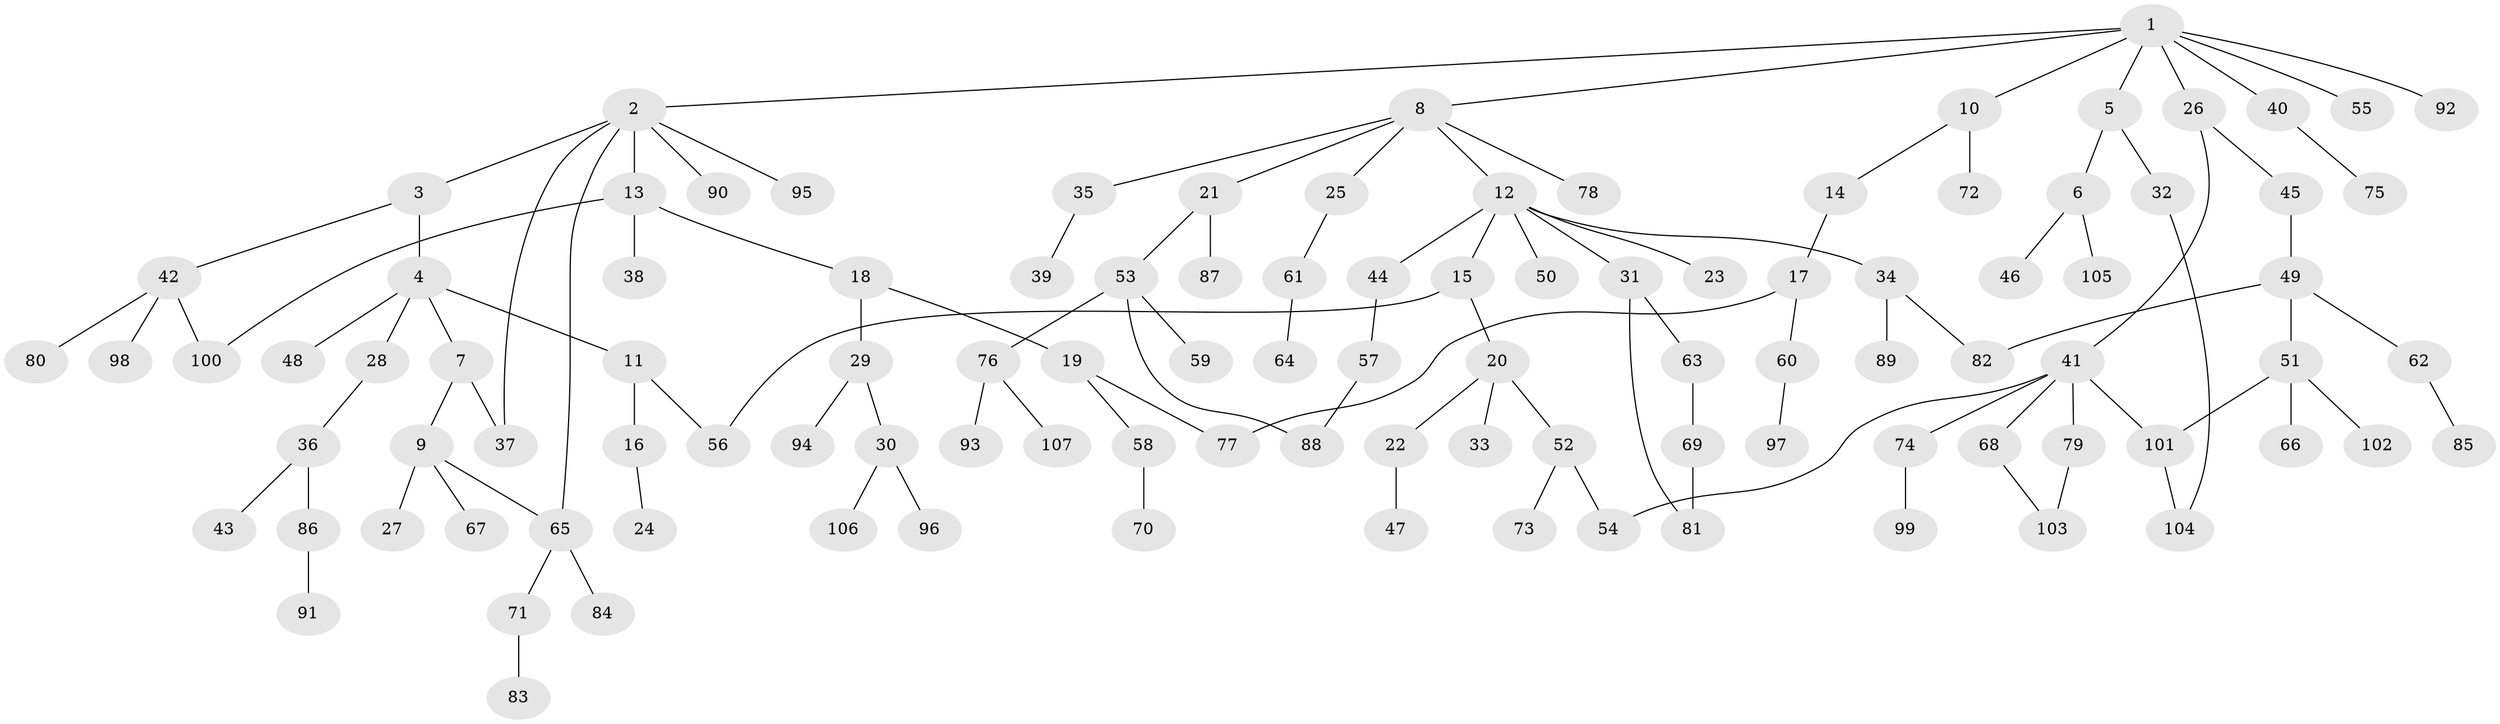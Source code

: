 // Generated by graph-tools (version 1.1) at 2025/49/03/09/25 03:49:19]
// undirected, 107 vertices, 118 edges
graph export_dot {
graph [start="1"]
  node [color=gray90,style=filled];
  1;
  2;
  3;
  4;
  5;
  6;
  7;
  8;
  9;
  10;
  11;
  12;
  13;
  14;
  15;
  16;
  17;
  18;
  19;
  20;
  21;
  22;
  23;
  24;
  25;
  26;
  27;
  28;
  29;
  30;
  31;
  32;
  33;
  34;
  35;
  36;
  37;
  38;
  39;
  40;
  41;
  42;
  43;
  44;
  45;
  46;
  47;
  48;
  49;
  50;
  51;
  52;
  53;
  54;
  55;
  56;
  57;
  58;
  59;
  60;
  61;
  62;
  63;
  64;
  65;
  66;
  67;
  68;
  69;
  70;
  71;
  72;
  73;
  74;
  75;
  76;
  77;
  78;
  79;
  80;
  81;
  82;
  83;
  84;
  85;
  86;
  87;
  88;
  89;
  90;
  91;
  92;
  93;
  94;
  95;
  96;
  97;
  98;
  99;
  100;
  101;
  102;
  103;
  104;
  105;
  106;
  107;
  1 -- 2;
  1 -- 5;
  1 -- 8;
  1 -- 10;
  1 -- 26;
  1 -- 40;
  1 -- 55;
  1 -- 92;
  2 -- 3;
  2 -- 13;
  2 -- 37;
  2 -- 65;
  2 -- 90;
  2 -- 95;
  3 -- 4;
  3 -- 42;
  4 -- 7;
  4 -- 11;
  4 -- 28;
  4 -- 48;
  5 -- 6;
  5 -- 32;
  6 -- 46;
  6 -- 105;
  7 -- 9;
  7 -- 37;
  8 -- 12;
  8 -- 21;
  8 -- 25;
  8 -- 35;
  8 -- 78;
  9 -- 27;
  9 -- 67;
  9 -- 65;
  10 -- 14;
  10 -- 72;
  11 -- 16;
  11 -- 56;
  12 -- 15;
  12 -- 23;
  12 -- 31;
  12 -- 34;
  12 -- 44;
  12 -- 50;
  13 -- 18;
  13 -- 38;
  13 -- 100;
  14 -- 17;
  15 -- 20;
  15 -- 56;
  16 -- 24;
  17 -- 60;
  17 -- 77;
  18 -- 19;
  18 -- 29;
  19 -- 58;
  19 -- 77;
  20 -- 22;
  20 -- 33;
  20 -- 52;
  21 -- 53;
  21 -- 87;
  22 -- 47;
  25 -- 61;
  26 -- 41;
  26 -- 45;
  28 -- 36;
  29 -- 30;
  29 -- 94;
  30 -- 96;
  30 -- 106;
  31 -- 63;
  31 -- 81;
  32 -- 104;
  34 -- 89;
  34 -- 82;
  35 -- 39;
  36 -- 43;
  36 -- 86;
  40 -- 75;
  41 -- 68;
  41 -- 74;
  41 -- 79;
  41 -- 101;
  41 -- 54;
  42 -- 80;
  42 -- 98;
  42 -- 100;
  44 -- 57;
  45 -- 49;
  49 -- 51;
  49 -- 62;
  49 -- 82;
  51 -- 66;
  51 -- 102;
  51 -- 101;
  52 -- 54;
  52 -- 73;
  53 -- 59;
  53 -- 76;
  53 -- 88;
  57 -- 88;
  58 -- 70;
  60 -- 97;
  61 -- 64;
  62 -- 85;
  63 -- 69;
  65 -- 71;
  65 -- 84;
  68 -- 103;
  69 -- 81;
  71 -- 83;
  74 -- 99;
  76 -- 93;
  76 -- 107;
  79 -- 103;
  86 -- 91;
  101 -- 104;
}
